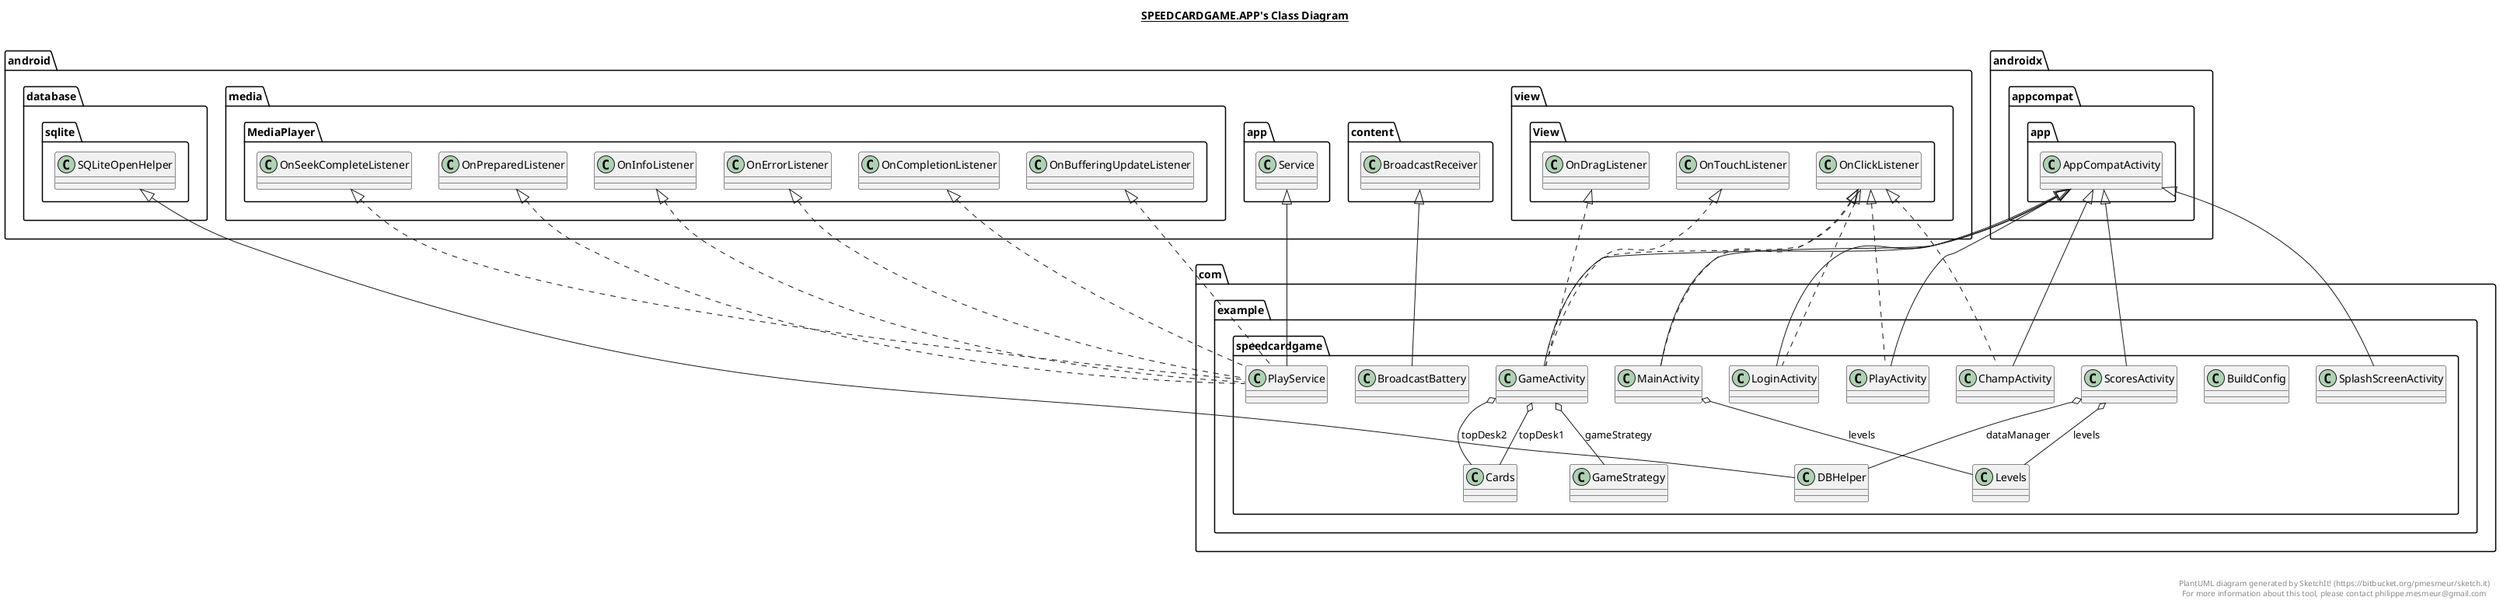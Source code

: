 @startuml

title __SPEEDCARDGAME.APP's Class Diagram__\n

  namespace com.example.speedcardgame {
    class com.example.speedcardgame.BroadcastBattery {
    }
  }
  

  namespace com.example.speedcardgame {
    class com.example.speedcardgame.BuildConfig {
    }
  }
  

  namespace com.example.speedcardgame {
    class com.example.speedcardgame.Cards {
    }
  }
  

  namespace com.example.speedcardgame {
    class com.example.speedcardgame.ChampActivity {
    }
  }
  

  namespace com.example.speedcardgame {
    class com.example.speedcardgame.DBHelper {
    }
  }
  

  namespace com.example.speedcardgame {
    class com.example.speedcardgame.GameActivity {
    }
  }
  

  namespace com.example.speedcardgame {
    class com.example.speedcardgame.GameStrategy {
    }
  }
  

  namespace com.example.speedcardgame {
    class com.example.speedcardgame.Levels {
    }
  }
  

  namespace com.example.speedcardgame {
    class com.example.speedcardgame.LoginActivity {
    }
  }
  

  namespace com.example.speedcardgame {
    class com.example.speedcardgame.MainActivity {
    }
  }
  

  namespace com.example.speedcardgame {
    class com.example.speedcardgame.PlayActivity {
    }
  }
  

  namespace com.example.speedcardgame {
    class com.example.speedcardgame.PlayService {
    }
  }
  

  namespace com.example.speedcardgame {
    class com.example.speedcardgame.ScoresActivity {
    }
  }
  

  namespace com.example.speedcardgame {
    class com.example.speedcardgame.SplashScreenActivity {
    }
  }
  

  com.example.speedcardgame.BroadcastBattery -up-|> android.content.BroadcastReceiver
  com.example.speedcardgame.ChampActivity .up.|> android.view.View.OnClickListener
  com.example.speedcardgame.ChampActivity -up-|> androidx.appcompat.app.AppCompatActivity
  com.example.speedcardgame.DBHelper -up-|> android.database.sqlite.SQLiteOpenHelper
  com.example.speedcardgame.GameActivity .up.|> android.view.View.OnClickListener
  com.example.speedcardgame.GameActivity .up.|> android.view.View.OnDragListener
  com.example.speedcardgame.GameActivity .up.|> android.view.View.OnTouchListener
  com.example.speedcardgame.GameActivity -up-|> androidx.appcompat.app.AppCompatActivity
  com.example.speedcardgame.GameActivity o-- com.example.speedcardgame.GameStrategy : gameStrategy
  com.example.speedcardgame.GameActivity o-- com.example.speedcardgame.Cards : topDesk1
  com.example.speedcardgame.GameActivity o-- com.example.speedcardgame.Cards : topDesk2
  com.example.speedcardgame.LoginActivity .up.|> android.view.View.OnClickListener
  com.example.speedcardgame.LoginActivity -up-|> androidx.appcompat.app.AppCompatActivity
  com.example.speedcardgame.MainActivity .up.|> android.view.View.OnClickListener
  com.example.speedcardgame.MainActivity -up-|> androidx.appcompat.app.AppCompatActivity
  com.example.speedcardgame.MainActivity o-- com.example.speedcardgame.Levels : levels
  com.example.speedcardgame.PlayActivity .up.|> android.view.View.OnClickListener
  com.example.speedcardgame.PlayActivity -up-|> androidx.appcompat.app.AppCompatActivity
  com.example.speedcardgame.PlayService .up.|> android.media.MediaPlayer.OnBufferingUpdateListener
  com.example.speedcardgame.PlayService .up.|> android.media.MediaPlayer.OnCompletionListener
  com.example.speedcardgame.PlayService .up.|> android.media.MediaPlayer.OnErrorListener
  com.example.speedcardgame.PlayService .up.|> android.media.MediaPlayer.OnInfoListener
  com.example.speedcardgame.PlayService .up.|> android.media.MediaPlayer.OnPreparedListener
  com.example.speedcardgame.PlayService .up.|> android.media.MediaPlayer.OnSeekCompleteListener
  com.example.speedcardgame.PlayService -up-|> android.app.Service
  com.example.speedcardgame.ScoresActivity -up-|> androidx.appcompat.app.AppCompatActivity
  com.example.speedcardgame.ScoresActivity o-- com.example.speedcardgame.DBHelper : dataManager
  com.example.speedcardgame.ScoresActivity o-- com.example.speedcardgame.Levels : levels
  com.example.speedcardgame.SplashScreenActivity -up-|> androidx.appcompat.app.AppCompatActivity


right footer


PlantUML diagram generated by SketchIt! (https://bitbucket.org/pmesmeur/sketch.it)
For more information about this tool, please contact philippe.mesmeur@gmail.com
endfooter

@enduml
